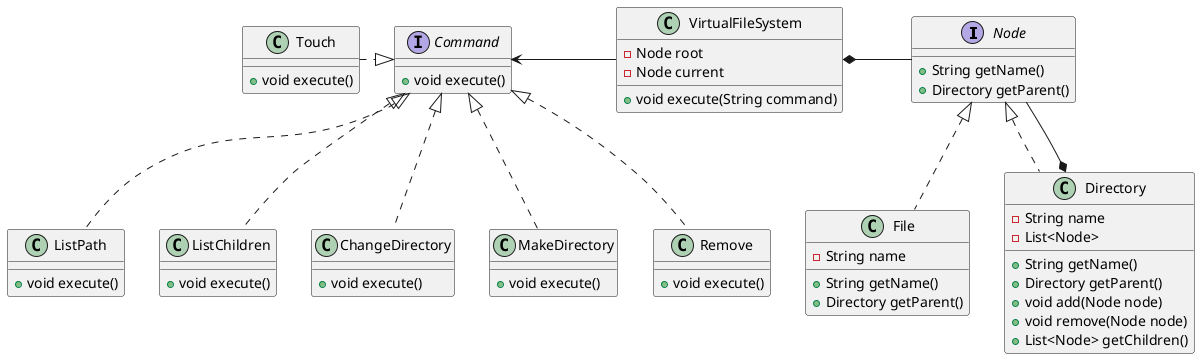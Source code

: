 
@startuml

interface Node {
    + String getName()
    + Directory getParent()
}

class VirtualFileSystem {
    - Node root
    - Node current
    + void execute(String command)
}

class Directory {
    - String name
    - List<Node>
    + String getName()
    + Directory getParent()
    + void add(Node node)
    + void remove(Node node)
    + List<Node> getChildren()
}

class File {
    - String name
    + String getName()
    + Directory getParent()
}

Node <|.. Directory
Node <|.. File

VirtualFileSystem *- Node
Command <- VirtualFileSystem
Node --* Directory


interface Command {
    + void execute()
}

class ListPath {
    + void execute()
}

class ListChildren{
    + void execute()
}

class ChangeDirectory {
    + void execute()
}

class MakeDirectory {
    + void execute()
}

class Remove {
    + void execute()
}

class Touch {
    + void execute()
}

Command <|.. ListPath
Command <|.. ListChildren
Command <|.. ChangeDirectory
Command <|.. MakeDirectory
Command <|.. Remove
Touch .|> Command
@enduml

